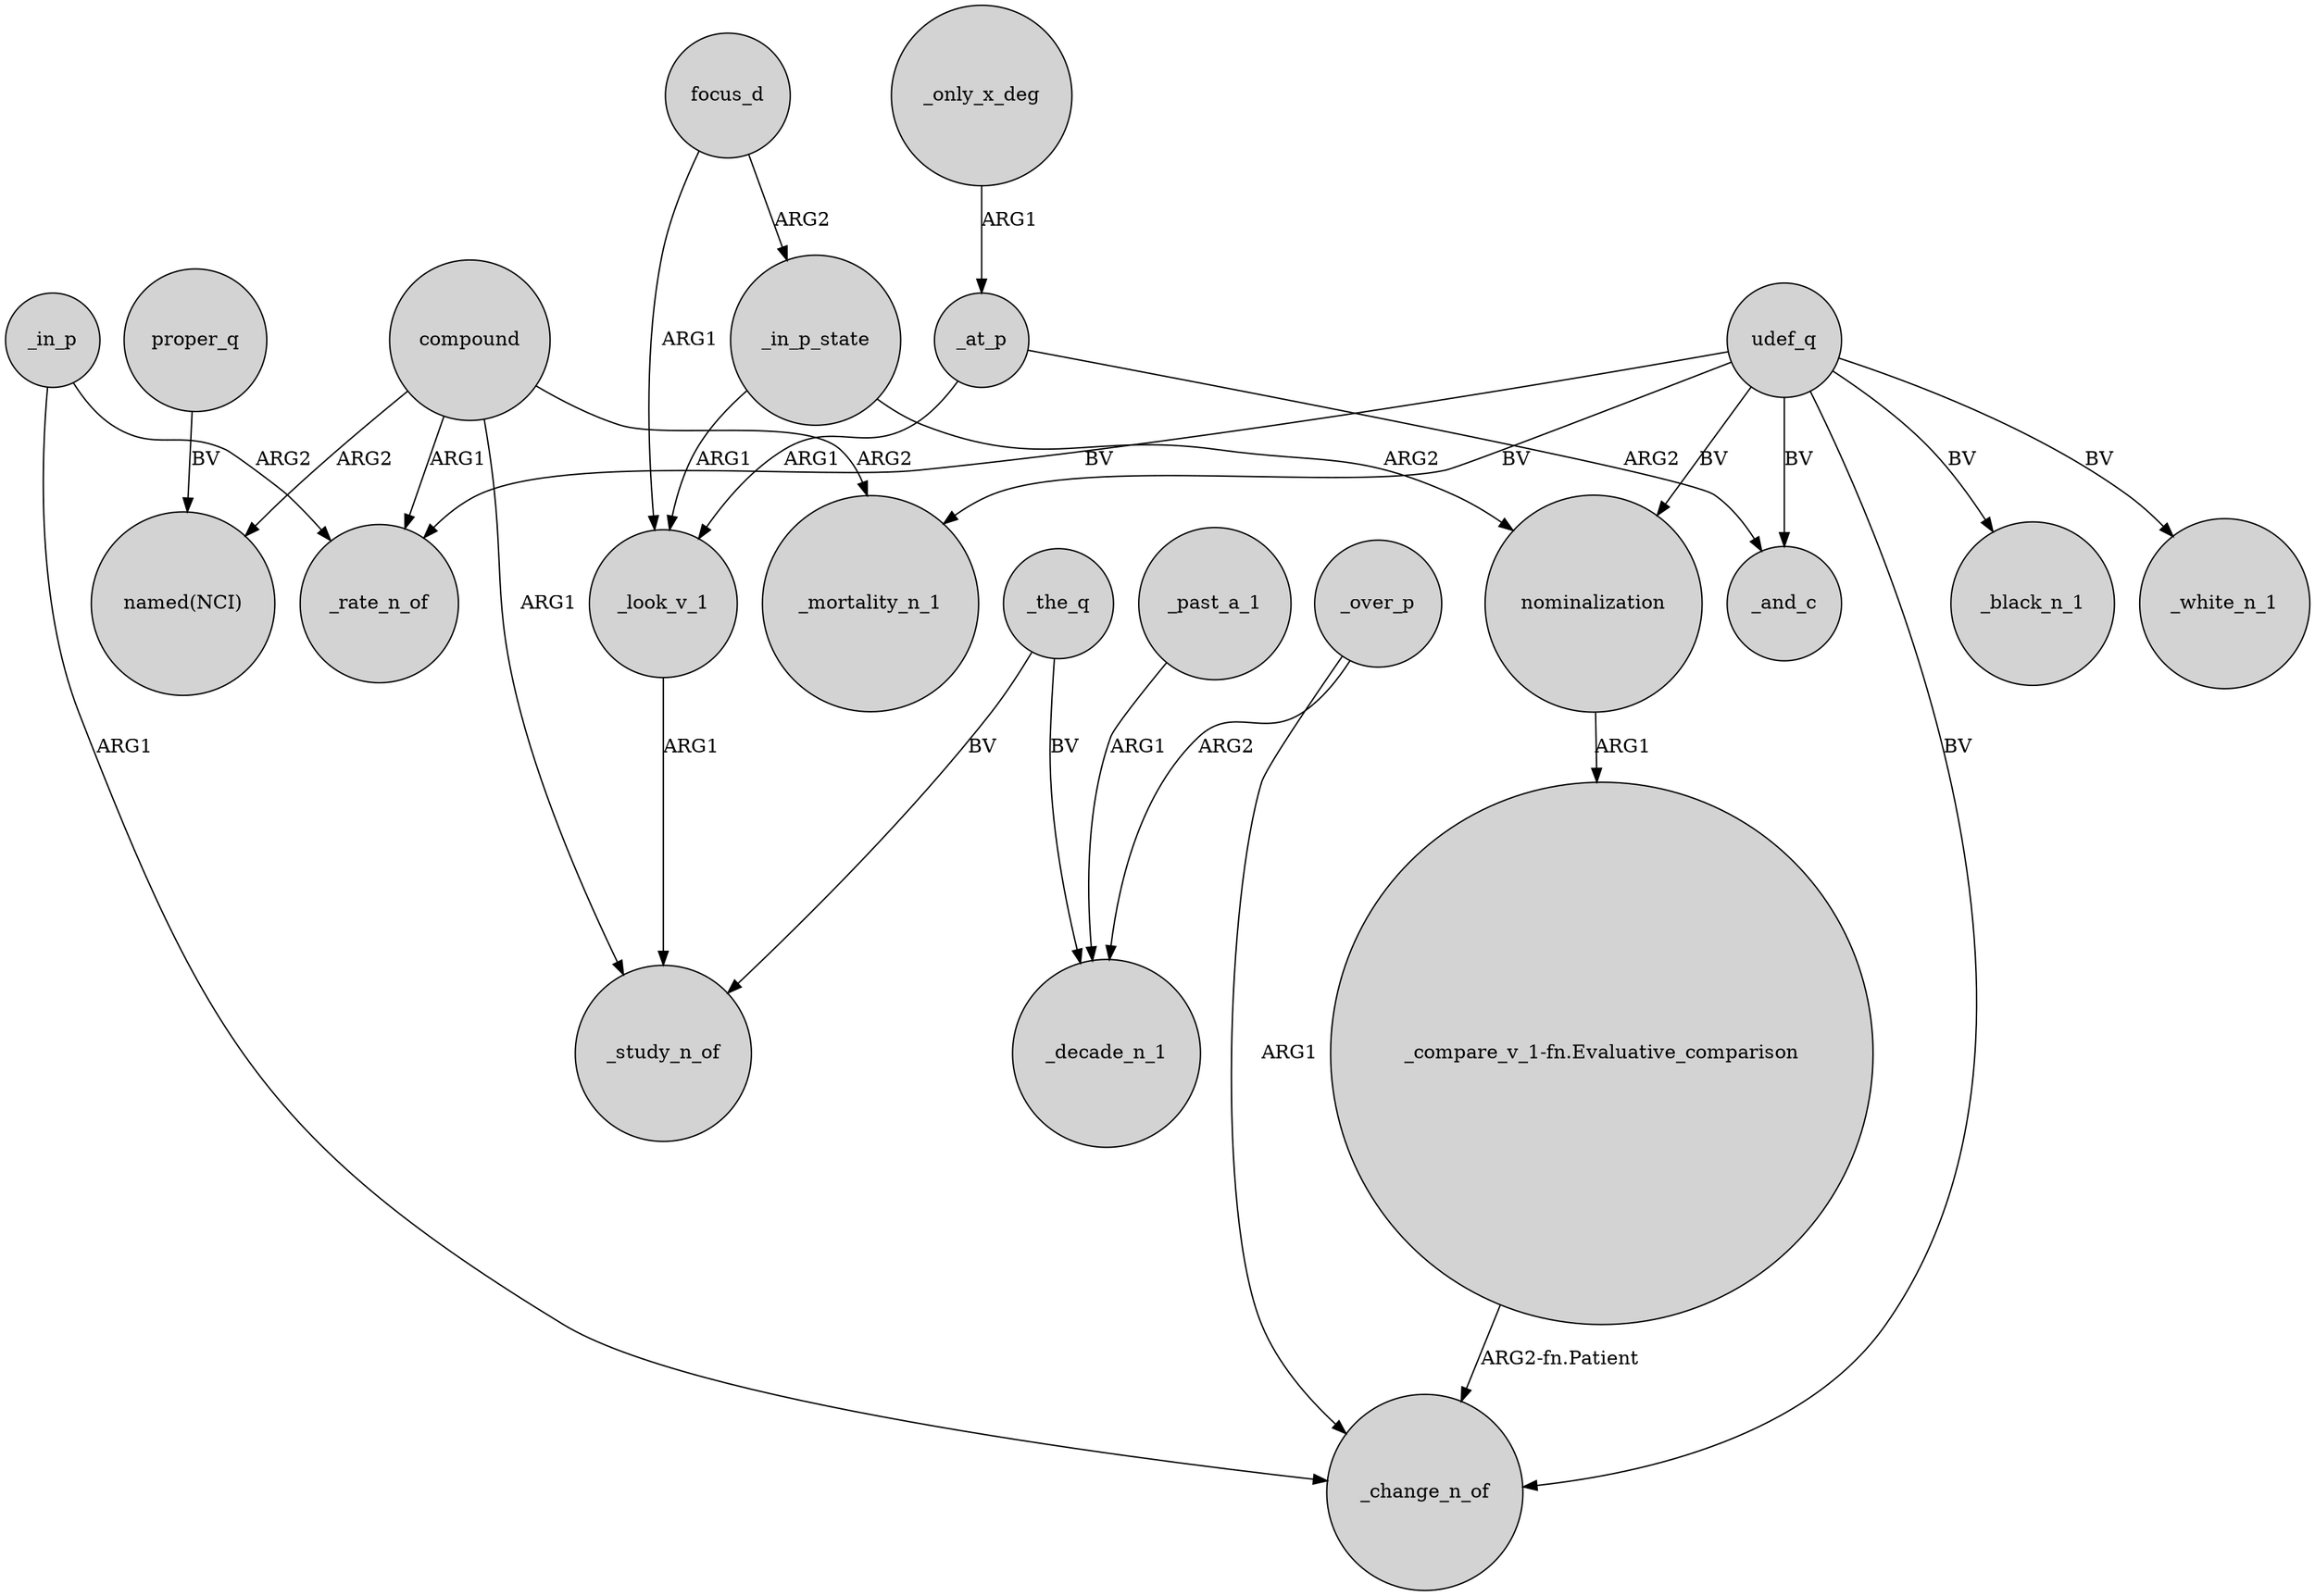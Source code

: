 digraph {
	node [shape=circle style=filled]
	_the_q -> _study_n_of [label=BV]
	_over_p -> _decade_n_1 [label=ARG2]
	focus_d -> _look_v_1 [label=ARG1]
	_in_p -> _rate_n_of [label=ARG2]
	focus_d -> _in_p_state [label=ARG2]
	compound -> _rate_n_of [label=ARG1]
	udef_q -> _white_n_1 [label=BV]
	_past_a_1 -> _decade_n_1 [label=ARG1]
	"_compare_v_1-fn.Evaluative_comparison" -> _change_n_of [label="ARG2-fn.Patient"]
	udef_q -> _rate_n_of [label=BV]
	_only_x_deg -> _at_p [label=ARG1]
	proper_q -> "named(NCI)" [label=BV]
	_in_p -> _change_n_of [label=ARG1]
	udef_q -> _change_n_of [label=BV]
	nominalization -> "_compare_v_1-fn.Evaluative_comparison" [label=ARG1]
	_at_p -> _look_v_1 [label=ARG1]
	compound -> "named(NCI)" [label=ARG2]
	udef_q -> _black_n_1 [label=BV]
	udef_q -> _mortality_n_1 [label=BV]
	_in_p_state -> nominalization [label=ARG2]
	udef_q -> nominalization [label=BV]
	_over_p -> _change_n_of [label=ARG1]
	compound -> _study_n_of [label=ARG1]
	_the_q -> _decade_n_1 [label=BV]
	_in_p_state -> _look_v_1 [label=ARG1]
	udef_q -> _and_c [label=BV]
	_at_p -> _and_c [label=ARG2]
	_look_v_1 -> _study_n_of [label=ARG1]
	compound -> _mortality_n_1 [label=ARG2]
}
